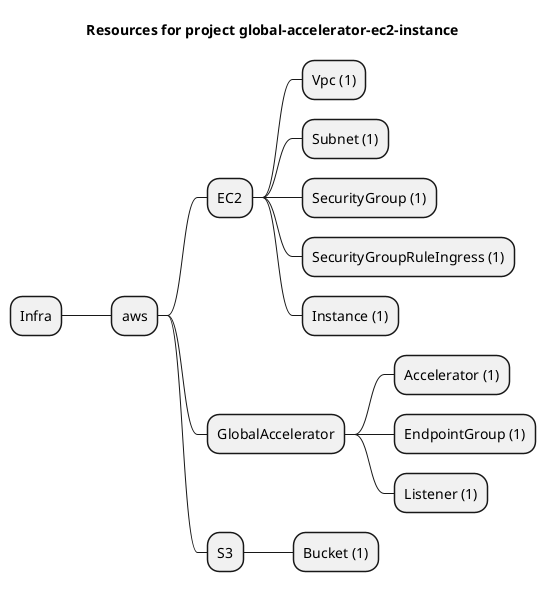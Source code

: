 @startmindmap
title Resources for project global-accelerator-ec2-instance
skinparam monochrome true
+ Infra
++ aws
+++ EC2
++++ Vpc (1)
++++ Subnet (1)
++++ SecurityGroup (1)
++++ SecurityGroupRuleIngress (1)
++++ Instance (1)
+++ GlobalAccelerator
++++ Accelerator (1)
++++ EndpointGroup (1)
++++ Listener (1)
+++ S3
++++ Bucket (1)
@endmindmap